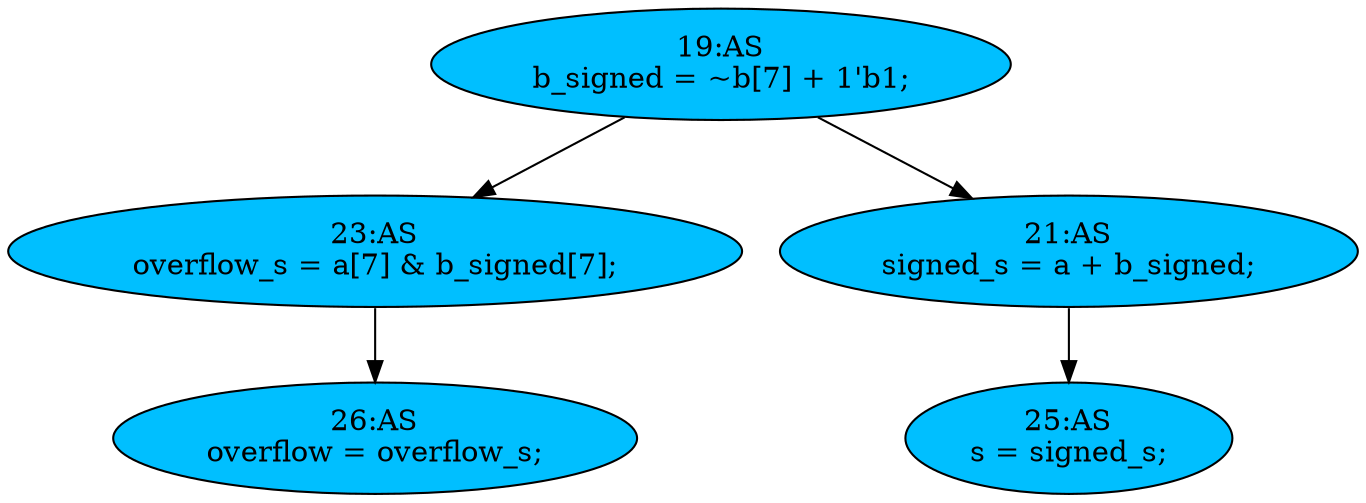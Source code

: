 strict digraph "compose( ,  )" {
	node [label="\N"];
	"23:AS"	[ast="<pyverilog.vparser.ast.Assign object at 0x7f0f95f7d650>",
		def_var="['overflow_s']",
		fillcolor=deepskyblue,
		label="23:AS
overflow_s = a[7] & b_signed[7];",
		statements="[]",
		style=filled,
		typ=Assign,
		use_var="['a', 'b_signed']"];
	"26:AS"	[ast="<pyverilog.vparser.ast.Assign object at 0x7f0f95f67f90>",
		def_var="['overflow']",
		fillcolor=deepskyblue,
		label="26:AS
overflow = overflow_s;",
		statements="[]",
		style=filled,
		typ=Assign,
		use_var="['overflow_s']"];
	"23:AS" -> "26:AS";
	"19:AS"	[ast="<pyverilog.vparser.ast.Assign object at 0x7f0f95f0eed0>",
		def_var="['b_signed']",
		fillcolor=deepskyblue,
		label="19:AS
b_signed = ~b[7] + 1'b1;",
		statements="[]",
		style=filled,
		typ=Assign,
		use_var="['b']"];
	"19:AS" -> "23:AS";
	"21:AS"	[ast="<pyverilog.vparser.ast.Assign object at 0x7f0f95f72490>",
		def_var="['signed_s']",
		fillcolor=deepskyblue,
		label="21:AS
signed_s = a + b_signed;",
		statements="[]",
		style=filled,
		typ=Assign,
		use_var="['a', 'b_signed']"];
	"19:AS" -> "21:AS";
	"25:AS"	[ast="<pyverilog.vparser.ast.Assign object at 0x7f0f95f67190>",
		def_var="['s']",
		fillcolor=deepskyblue,
		label="25:AS
s = signed_s;",
		statements="[]",
		style=filled,
		typ=Assign,
		use_var="['signed_s']"];
	"21:AS" -> "25:AS";
}
